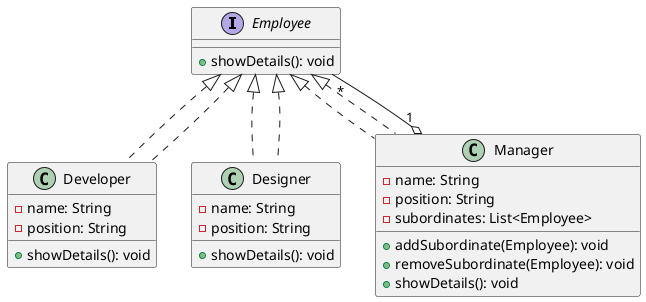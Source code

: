 @startuml
interface Employee {
    +showDetails(): void
}

class Developer implements Employee {
    -name: String
    -position: String
    +showDetails(): void
}

class Designer implements Employee {
    -name: String
    -position: String
    +showDetails(): void
}

class Manager implements Employee {
    -name: String
    -position: String
    -subordinates: List<Employee>
    +addSubordinate(Employee): void
    +removeSubordinate(Employee): void
    +showDetails(): void
}

Employee <|.. Developer
Employee <|.. Designer
Employee <|.. Manager
Manager "1" o-- "*" Employee
@enduml

